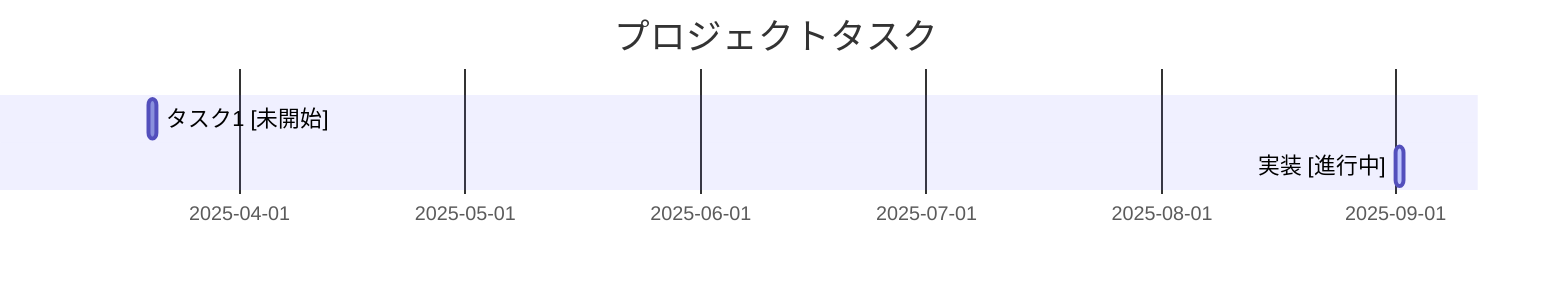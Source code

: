 gantt
  title プロジェクトタスク
  dateFormat YYYY-MM-DD
  axisFormat %Y-%m-%d
  タスク1 [未開始] :T1, 2025-03-20, 1d
  実装 [進行中] :active, T1-2, 2025-09-01, 1d